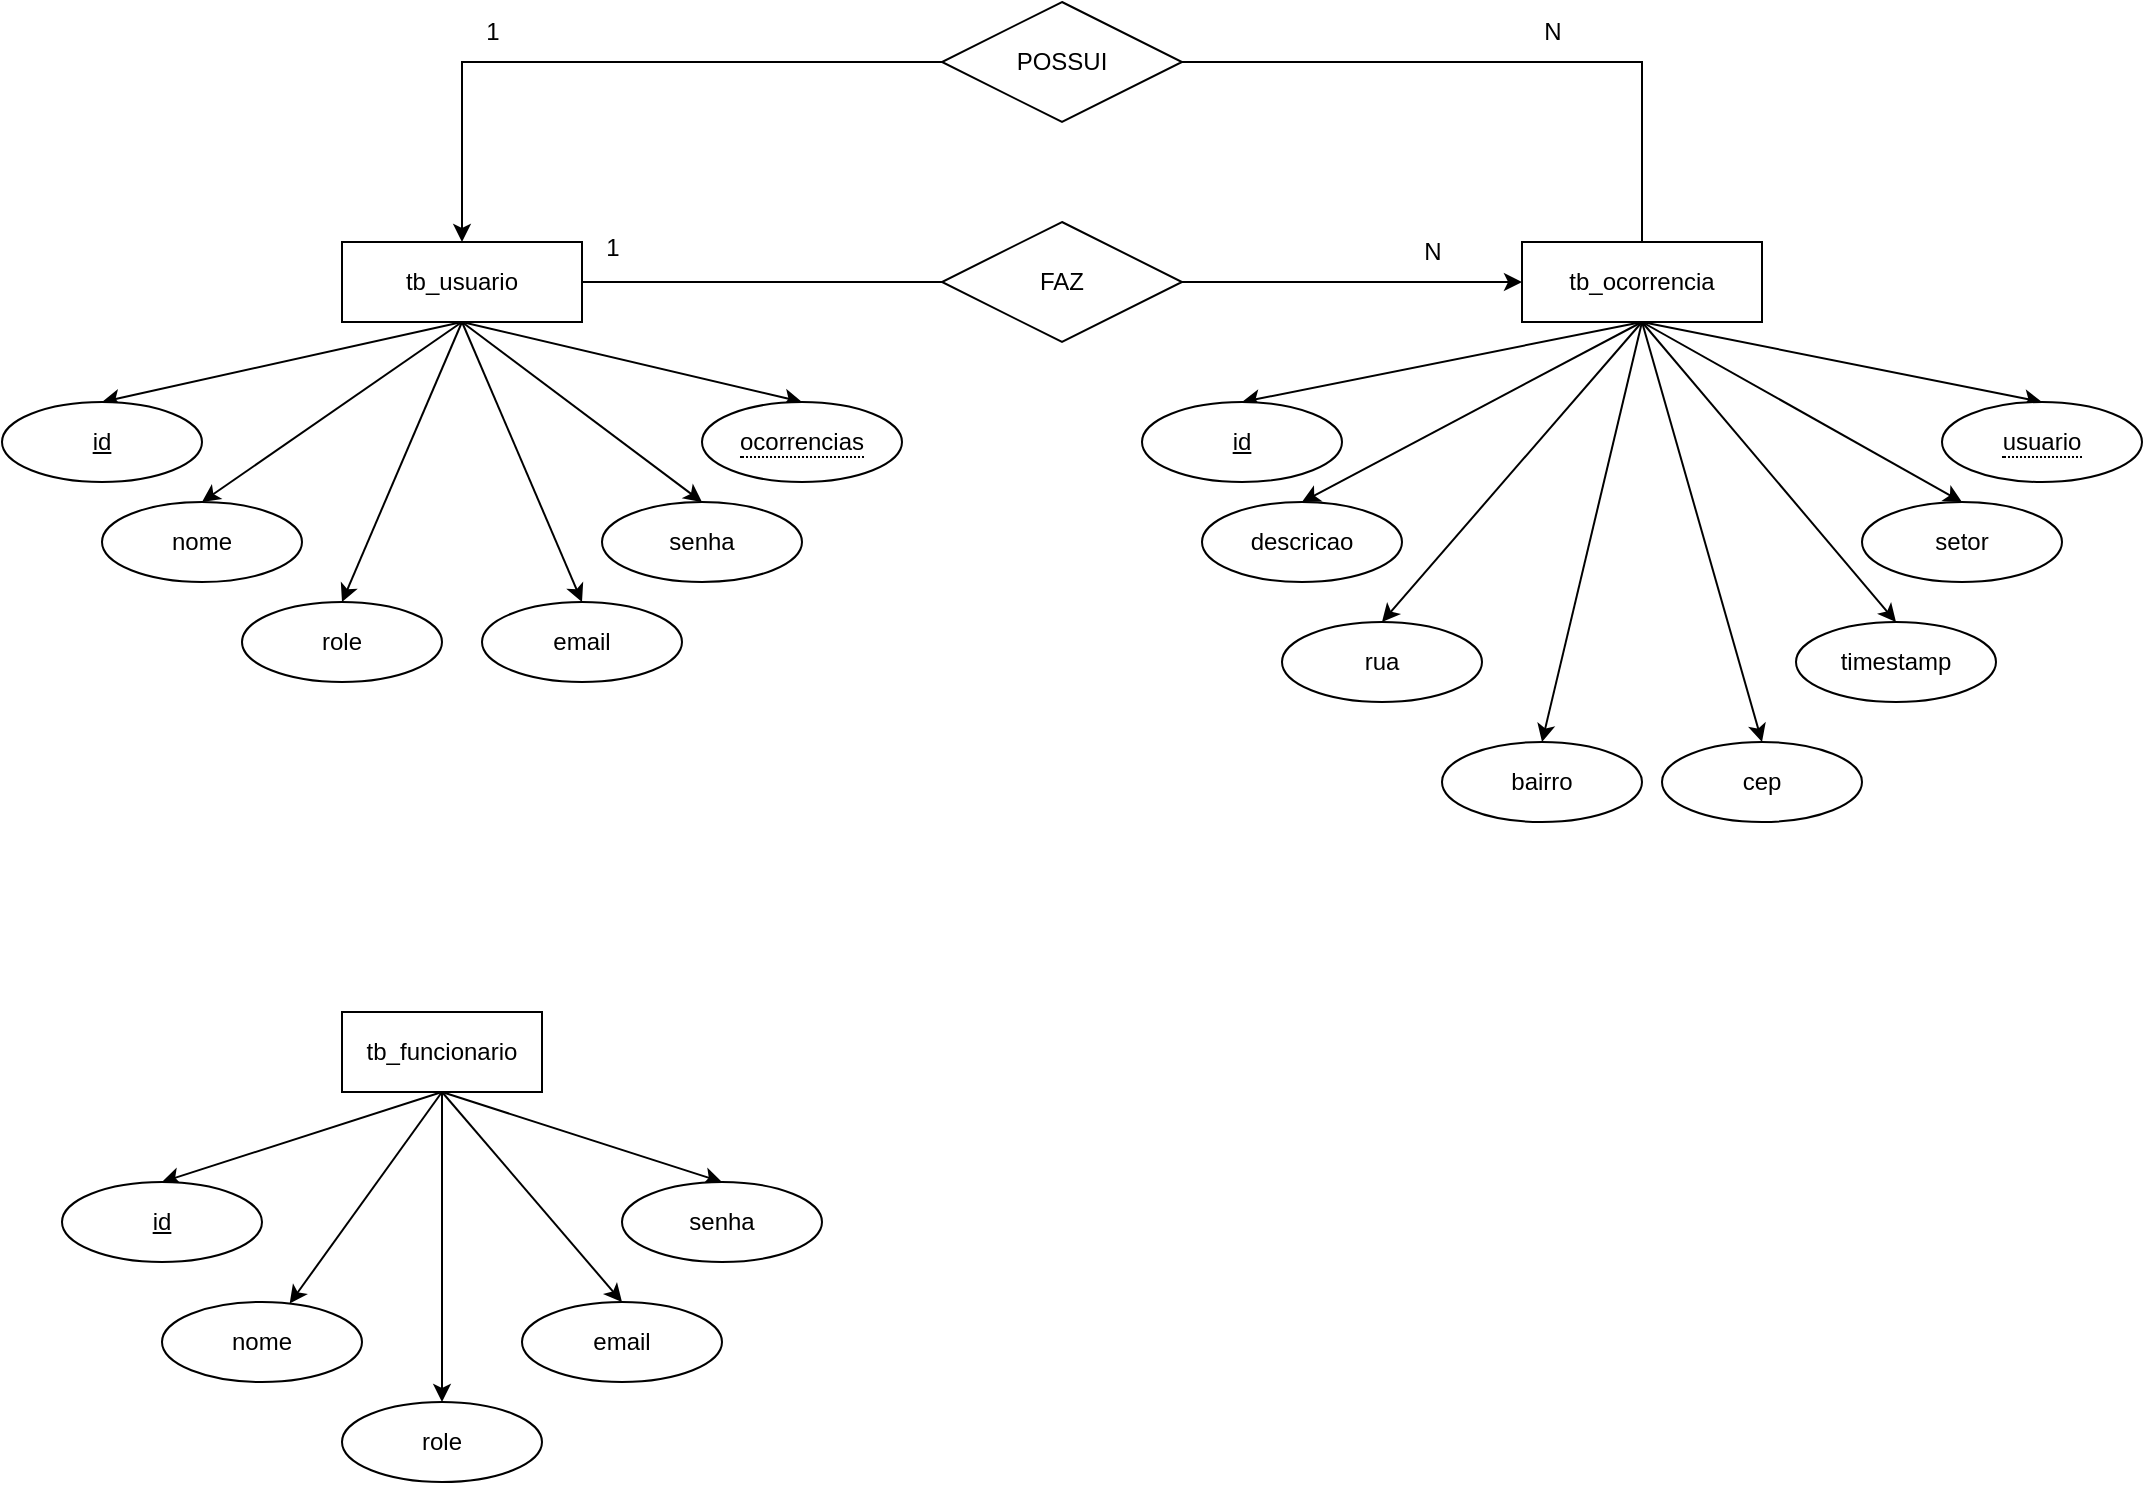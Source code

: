 <mxfile version="24.7.16">
  <diagram name="Página-1" id="BZrIooki-f4xo3m39g6X">
    <mxGraphModel dx="1106" dy="3256" grid="1" gridSize="10" guides="1" tooltips="1" connect="1" arrows="1" fold="1" page="1" pageScale="1" pageWidth="827" pageHeight="1169" math="0" shadow="0">
      <root>
        <mxCell id="0" />
        <mxCell id="1" parent="0" />
        <mxCell id="eyLXGdUFiboGXxb-YDFN-11" style="rounded=0;orthogonalLoop=1;jettySize=auto;html=1;exitX=0.5;exitY=1;exitDx=0;exitDy=0;entryX=0.5;entryY=0;entryDx=0;entryDy=0;" edge="1" parent="1" source="eyLXGdUFiboGXxb-YDFN-1" target="eyLXGdUFiboGXxb-YDFN-3">
          <mxGeometry relative="1" as="geometry" />
        </mxCell>
        <mxCell id="eyLXGdUFiboGXxb-YDFN-12" style="rounded=0;orthogonalLoop=1;jettySize=auto;html=1;exitX=0.5;exitY=1;exitDx=0;exitDy=0;entryX=0.5;entryY=0;entryDx=0;entryDy=0;" edge="1" parent="1" source="eyLXGdUFiboGXxb-YDFN-1" target="eyLXGdUFiboGXxb-YDFN-4">
          <mxGeometry relative="1" as="geometry" />
        </mxCell>
        <mxCell id="eyLXGdUFiboGXxb-YDFN-13" style="rounded=0;orthogonalLoop=1;jettySize=auto;html=1;exitX=0.5;exitY=1;exitDx=0;exitDy=0;entryX=0.5;entryY=0;entryDx=0;entryDy=0;" edge="1" parent="1" source="eyLXGdUFiboGXxb-YDFN-1" target="eyLXGdUFiboGXxb-YDFN-5">
          <mxGeometry relative="1" as="geometry" />
        </mxCell>
        <mxCell id="eyLXGdUFiboGXxb-YDFN-14" style="rounded=0;orthogonalLoop=1;jettySize=auto;html=1;exitX=0.5;exitY=1;exitDx=0;exitDy=0;entryX=0.5;entryY=0;entryDx=0;entryDy=0;" edge="1" parent="1" source="eyLXGdUFiboGXxb-YDFN-1" target="eyLXGdUFiboGXxb-YDFN-6">
          <mxGeometry relative="1" as="geometry" />
        </mxCell>
        <mxCell id="eyLXGdUFiboGXxb-YDFN-15" style="rounded=0;orthogonalLoop=1;jettySize=auto;html=1;exitX=0.5;exitY=1;exitDx=0;exitDy=0;entryX=0.5;entryY=0;entryDx=0;entryDy=0;" edge="1" parent="1" source="eyLXGdUFiboGXxb-YDFN-1" target="eyLXGdUFiboGXxb-YDFN-8">
          <mxGeometry relative="1" as="geometry" />
        </mxCell>
        <mxCell id="eyLXGdUFiboGXxb-YDFN-16" style="rounded=0;orthogonalLoop=1;jettySize=auto;html=1;exitX=0.5;exitY=1;exitDx=0;exitDy=0;entryX=0.5;entryY=0;entryDx=0;entryDy=0;" edge="1" parent="1" source="eyLXGdUFiboGXxb-YDFN-1" target="eyLXGdUFiboGXxb-YDFN-7">
          <mxGeometry relative="1" as="geometry" />
        </mxCell>
        <mxCell id="eyLXGdUFiboGXxb-YDFN-19" style="edgeStyle=orthogonalEdgeStyle;rounded=0;orthogonalLoop=1;jettySize=auto;html=1;exitX=1;exitY=0.5;exitDx=0;exitDy=0;entryX=0;entryY=0.5;entryDx=0;entryDy=0;endArrow=none;endFill=0;" edge="1" parent="1" source="eyLXGdUFiboGXxb-YDFN-1" target="eyLXGdUFiboGXxb-YDFN-18">
          <mxGeometry relative="1" as="geometry" />
        </mxCell>
        <mxCell id="eyLXGdUFiboGXxb-YDFN-1" value="tb_usuario" style="whiteSpace=wrap;html=1;align=center;" vertex="1" parent="1">
          <mxGeometry x="200" y="200" width="120" height="40" as="geometry" />
        </mxCell>
        <mxCell id="eyLXGdUFiboGXxb-YDFN-3" value="id" style="ellipse;whiteSpace=wrap;html=1;align=center;fontStyle=4;" vertex="1" parent="1">
          <mxGeometry x="30" y="280" width="100" height="40" as="geometry" />
        </mxCell>
        <mxCell id="eyLXGdUFiboGXxb-YDFN-4" value="nome" style="ellipse;whiteSpace=wrap;html=1;align=center;" vertex="1" parent="1">
          <mxGeometry x="80" y="330" width="100" height="40" as="geometry" />
        </mxCell>
        <mxCell id="eyLXGdUFiboGXxb-YDFN-5" value="role" style="ellipse;whiteSpace=wrap;html=1;align=center;" vertex="1" parent="1">
          <mxGeometry x="150" y="380" width="100" height="40" as="geometry" />
        </mxCell>
        <mxCell id="eyLXGdUFiboGXxb-YDFN-6" value="email" style="ellipse;whiteSpace=wrap;html=1;align=center;" vertex="1" parent="1">
          <mxGeometry x="270" y="380" width="100" height="40" as="geometry" />
        </mxCell>
        <mxCell id="eyLXGdUFiboGXxb-YDFN-7" value="senha" style="ellipse;whiteSpace=wrap;html=1;align=center;" vertex="1" parent="1">
          <mxGeometry x="330" y="330" width="100" height="40" as="geometry" />
        </mxCell>
        <mxCell id="eyLXGdUFiboGXxb-YDFN-8" value="&lt;span style=&quot;border-bottom: 1px dotted&quot;&gt;ocorrencias&lt;/span&gt;" style="ellipse;whiteSpace=wrap;html=1;align=center;" vertex="1" parent="1">
          <mxGeometry x="380" y="280" width="100" height="40" as="geometry" />
        </mxCell>
        <mxCell id="eyLXGdUFiboGXxb-YDFN-24" style="edgeStyle=orthogonalEdgeStyle;rounded=0;orthogonalLoop=1;jettySize=auto;html=1;exitX=0.5;exitY=0;exitDx=0;exitDy=0;entryX=1;entryY=0.5;entryDx=0;entryDy=0;endArrow=none;endFill=0;" edge="1" parent="1" source="eyLXGdUFiboGXxb-YDFN-17" target="eyLXGdUFiboGXxb-YDFN-23">
          <mxGeometry relative="1" as="geometry" />
        </mxCell>
        <mxCell id="eyLXGdUFiboGXxb-YDFN-36" style="rounded=0;orthogonalLoop=1;jettySize=auto;html=1;exitX=0.5;exitY=1;exitDx=0;exitDy=0;entryX=0.5;entryY=0;entryDx=0;entryDy=0;endArrow=classic;endFill=1;" edge="1" parent="1" source="eyLXGdUFiboGXxb-YDFN-17" target="eyLXGdUFiboGXxb-YDFN-28">
          <mxGeometry relative="1" as="geometry" />
        </mxCell>
        <mxCell id="eyLXGdUFiboGXxb-YDFN-37" style="rounded=0;orthogonalLoop=1;jettySize=auto;html=1;exitX=0.5;exitY=1;exitDx=0;exitDy=0;entryX=0.5;entryY=0;entryDx=0;entryDy=0;endArrow=classic;endFill=1;" edge="1" parent="1" source="eyLXGdUFiboGXxb-YDFN-17" target="eyLXGdUFiboGXxb-YDFN-29">
          <mxGeometry relative="1" as="geometry" />
        </mxCell>
        <mxCell id="eyLXGdUFiboGXxb-YDFN-38" style="rounded=0;orthogonalLoop=1;jettySize=auto;html=1;exitX=0.5;exitY=1;exitDx=0;exitDy=0;entryX=0.5;entryY=0;entryDx=0;entryDy=0;endArrow=classic;endFill=1;" edge="1" parent="1" source="eyLXGdUFiboGXxb-YDFN-17" target="eyLXGdUFiboGXxb-YDFN-31">
          <mxGeometry relative="1" as="geometry" />
        </mxCell>
        <mxCell id="eyLXGdUFiboGXxb-YDFN-39" style="rounded=0;orthogonalLoop=1;jettySize=auto;html=1;exitX=0.5;exitY=1;exitDx=0;exitDy=0;entryX=0.5;entryY=0;entryDx=0;entryDy=0;endArrow=classic;endFill=1;" edge="1" parent="1" source="eyLXGdUFiboGXxb-YDFN-17" target="eyLXGdUFiboGXxb-YDFN-32">
          <mxGeometry relative="1" as="geometry" />
        </mxCell>
        <mxCell id="eyLXGdUFiboGXxb-YDFN-40" style="rounded=0;orthogonalLoop=1;jettySize=auto;html=1;exitX=0.5;exitY=1;exitDx=0;exitDy=0;entryX=0.5;entryY=0;entryDx=0;entryDy=0;endArrow=classic;endFill=1;" edge="1" parent="1" source="eyLXGdUFiboGXxb-YDFN-17" target="eyLXGdUFiboGXxb-YDFN-34">
          <mxGeometry relative="1" as="geometry" />
        </mxCell>
        <mxCell id="eyLXGdUFiboGXxb-YDFN-41" style="rounded=0;orthogonalLoop=1;jettySize=auto;html=1;exitX=0.5;exitY=1;exitDx=0;exitDy=0;entryX=0.5;entryY=0;entryDx=0;entryDy=0;endArrow=classic;endFill=1;" edge="1" parent="1" source="eyLXGdUFiboGXxb-YDFN-17" target="eyLXGdUFiboGXxb-YDFN-35">
          <mxGeometry relative="1" as="geometry" />
        </mxCell>
        <mxCell id="eyLXGdUFiboGXxb-YDFN-42" style="rounded=0;orthogonalLoop=1;jettySize=auto;html=1;exitX=0.5;exitY=1;exitDx=0;exitDy=0;entryX=0.5;entryY=0;entryDx=0;entryDy=0;endArrow=classic;endFill=1;" edge="1" parent="1" source="eyLXGdUFiboGXxb-YDFN-17" target="eyLXGdUFiboGXxb-YDFN-33">
          <mxGeometry relative="1" as="geometry" />
        </mxCell>
        <mxCell id="eyLXGdUFiboGXxb-YDFN-43" style="rounded=0;orthogonalLoop=1;jettySize=auto;html=1;exitX=0.5;exitY=1;exitDx=0;exitDy=0;entryX=0.5;entryY=0;entryDx=0;entryDy=0;endArrow=classic;endFill=1;" edge="1" parent="1" source="eyLXGdUFiboGXxb-YDFN-17" target="eyLXGdUFiboGXxb-YDFN-30">
          <mxGeometry relative="1" as="geometry" />
        </mxCell>
        <mxCell id="eyLXGdUFiboGXxb-YDFN-17" value="tb_ocorrencia" style="whiteSpace=wrap;html=1;align=center;" vertex="1" parent="1">
          <mxGeometry x="790" y="200" width="120" height="40" as="geometry" />
        </mxCell>
        <mxCell id="eyLXGdUFiboGXxb-YDFN-20" style="edgeStyle=orthogonalEdgeStyle;rounded=0;orthogonalLoop=1;jettySize=auto;html=1;exitX=1;exitY=0.5;exitDx=0;exitDy=0;entryX=0;entryY=0.5;entryDx=0;entryDy=0;" edge="1" parent="1" source="eyLXGdUFiboGXxb-YDFN-18" target="eyLXGdUFiboGXxb-YDFN-17">
          <mxGeometry relative="1" as="geometry" />
        </mxCell>
        <mxCell id="eyLXGdUFiboGXxb-YDFN-18" value="FAZ" style="shape=rhombus;perimeter=rhombusPerimeter;whiteSpace=wrap;html=1;align=center;" vertex="1" parent="1">
          <mxGeometry x="500" y="190" width="120" height="60" as="geometry" />
        </mxCell>
        <mxCell id="eyLXGdUFiboGXxb-YDFN-21" value="1" style="text;html=1;align=center;verticalAlign=middle;resizable=0;points=[];autosize=1;strokeColor=none;fillColor=none;" vertex="1" parent="1">
          <mxGeometry x="320" y="188" width="30" height="30" as="geometry" />
        </mxCell>
        <mxCell id="eyLXGdUFiboGXxb-YDFN-22" value="N" style="text;html=1;align=center;verticalAlign=middle;resizable=0;points=[];autosize=1;strokeColor=none;fillColor=none;" vertex="1" parent="1">
          <mxGeometry x="730" y="190" width="30" height="30" as="geometry" />
        </mxCell>
        <mxCell id="eyLXGdUFiboGXxb-YDFN-25" style="edgeStyle=orthogonalEdgeStyle;rounded=0;orthogonalLoop=1;jettySize=auto;html=1;exitX=0;exitY=0.5;exitDx=0;exitDy=0;entryX=0.5;entryY=0;entryDx=0;entryDy=0;" edge="1" parent="1" source="eyLXGdUFiboGXxb-YDFN-23" target="eyLXGdUFiboGXxb-YDFN-1">
          <mxGeometry relative="1" as="geometry" />
        </mxCell>
        <mxCell id="eyLXGdUFiboGXxb-YDFN-23" value="POSSUI" style="shape=rhombus;perimeter=rhombusPerimeter;whiteSpace=wrap;html=1;align=center;" vertex="1" parent="1">
          <mxGeometry x="500" y="80" width="120" height="60" as="geometry" />
        </mxCell>
        <mxCell id="eyLXGdUFiboGXxb-YDFN-26" value="N" style="text;html=1;align=center;verticalAlign=middle;resizable=0;points=[];autosize=1;strokeColor=none;fillColor=none;" vertex="1" parent="1">
          <mxGeometry x="790" y="80" width="30" height="30" as="geometry" />
        </mxCell>
        <mxCell id="eyLXGdUFiboGXxb-YDFN-27" value="1" style="text;html=1;align=center;verticalAlign=middle;resizable=0;points=[];autosize=1;strokeColor=none;fillColor=none;" vertex="1" parent="1">
          <mxGeometry x="260" y="80" width="30" height="30" as="geometry" />
        </mxCell>
        <mxCell id="eyLXGdUFiboGXxb-YDFN-28" value="id" style="ellipse;whiteSpace=wrap;html=1;align=center;fontStyle=4;" vertex="1" parent="1">
          <mxGeometry x="600" y="280" width="100" height="40" as="geometry" />
        </mxCell>
        <mxCell id="eyLXGdUFiboGXxb-YDFN-29" value="descricao" style="ellipse;whiteSpace=wrap;html=1;align=center;" vertex="1" parent="1">
          <mxGeometry x="630" y="330" width="100" height="40" as="geometry" />
        </mxCell>
        <mxCell id="eyLXGdUFiboGXxb-YDFN-30" value="&lt;span style=&quot;border-bottom: 1px dotted&quot;&gt;usuario&lt;/span&gt;" style="ellipse;whiteSpace=wrap;html=1;align=center;" vertex="1" parent="1">
          <mxGeometry x="1000" y="280" width="100" height="40" as="geometry" />
        </mxCell>
        <mxCell id="eyLXGdUFiboGXxb-YDFN-31" value="rua&lt;span style=&quot;color: rgba(0, 0, 0, 0); font-family: monospace; font-size: 0px; text-align: start; text-wrap: nowrap;&quot;&gt;%3CmxGraphModel%3E%3Croot%3E%3CmxCell%20id%3D%220%22%2F%3E%3CmxCell%20id%3D%221%22%20parent%3D%220%22%2F%3E%3CmxCell%20id%3D%222%22%20value%3D%22descricao%22%20style%3D%22ellipse%3BwhiteSpace%3Dwrap%3Bhtml%3D1%3Balign%3Dcenter%3B%22%20vertex%3D%221%22%20parent%3D%221%22%3E%3CmxGeometry%20x%3D%22720%22%20y%3D%22360%22%20width%3D%22100%22%20height%3D%2240%22%20as%3D%22geometry%22%2F%3E%3C%2FmxCell%3E%3C%2Froot%3E%3C%2FmxGraphModel%3E&lt;/span&gt;" style="ellipse;whiteSpace=wrap;html=1;align=center;" vertex="1" parent="1">
          <mxGeometry x="670" y="390" width="100" height="40" as="geometry" />
        </mxCell>
        <mxCell id="eyLXGdUFiboGXxb-YDFN-32" value="bairro" style="ellipse;whiteSpace=wrap;html=1;align=center;" vertex="1" parent="1">
          <mxGeometry x="750" y="450" width="100" height="40" as="geometry" />
        </mxCell>
        <mxCell id="eyLXGdUFiboGXxb-YDFN-33" value="timestamp" style="ellipse;whiteSpace=wrap;html=1;align=center;" vertex="1" parent="1">
          <mxGeometry x="927" y="390" width="100" height="40" as="geometry" />
        </mxCell>
        <mxCell id="eyLXGdUFiboGXxb-YDFN-34" value="cep" style="ellipse;whiteSpace=wrap;html=1;align=center;" vertex="1" parent="1">
          <mxGeometry x="860" y="450" width="100" height="40" as="geometry" />
        </mxCell>
        <mxCell id="eyLXGdUFiboGXxb-YDFN-35" value="setor" style="ellipse;whiteSpace=wrap;html=1;align=center;" vertex="1" parent="1">
          <mxGeometry x="960" y="330" width="100" height="40" as="geometry" />
        </mxCell>
        <mxCell id="eyLXGdUFiboGXxb-YDFN-50" style="rounded=0;orthogonalLoop=1;jettySize=auto;html=1;exitX=0.5;exitY=1;exitDx=0;exitDy=0;entryX=0.5;entryY=0;entryDx=0;entryDy=0;" edge="1" parent="1" source="eyLXGdUFiboGXxb-YDFN-44" target="eyLXGdUFiboGXxb-YDFN-45">
          <mxGeometry relative="1" as="geometry" />
        </mxCell>
        <mxCell id="eyLXGdUFiboGXxb-YDFN-51" style="rounded=0;orthogonalLoop=1;jettySize=auto;html=1;exitX=0.5;exitY=1;exitDx=0;exitDy=0;" edge="1" parent="1" source="eyLXGdUFiboGXxb-YDFN-44" target="eyLXGdUFiboGXxb-YDFN-46">
          <mxGeometry relative="1" as="geometry" />
        </mxCell>
        <mxCell id="eyLXGdUFiboGXxb-YDFN-52" style="rounded=0;orthogonalLoop=1;jettySize=auto;html=1;exitX=0.5;exitY=1;exitDx=0;exitDy=0;entryX=0.5;entryY=0;entryDx=0;entryDy=0;" edge="1" parent="1" source="eyLXGdUFiboGXxb-YDFN-44" target="eyLXGdUFiboGXxb-YDFN-47">
          <mxGeometry relative="1" as="geometry" />
        </mxCell>
        <mxCell id="eyLXGdUFiboGXxb-YDFN-53" style="rounded=0;orthogonalLoop=1;jettySize=auto;html=1;exitX=0.5;exitY=1;exitDx=0;exitDy=0;entryX=0.5;entryY=0;entryDx=0;entryDy=0;" edge="1" parent="1" source="eyLXGdUFiboGXxb-YDFN-44" target="eyLXGdUFiboGXxb-YDFN-48">
          <mxGeometry relative="1" as="geometry" />
        </mxCell>
        <mxCell id="eyLXGdUFiboGXxb-YDFN-54" style="rounded=0;orthogonalLoop=1;jettySize=auto;html=1;exitX=0.5;exitY=1;exitDx=0;exitDy=0;entryX=0.5;entryY=0;entryDx=0;entryDy=0;" edge="1" parent="1" source="eyLXGdUFiboGXxb-YDFN-44" target="eyLXGdUFiboGXxb-YDFN-49">
          <mxGeometry relative="1" as="geometry" />
        </mxCell>
        <mxCell id="eyLXGdUFiboGXxb-YDFN-44" value="tb_funcionario" style="whiteSpace=wrap;html=1;align=center;" vertex="1" parent="1">
          <mxGeometry x="200" y="585" width="100" height="40" as="geometry" />
        </mxCell>
        <mxCell id="eyLXGdUFiboGXxb-YDFN-45" value="id" style="ellipse;whiteSpace=wrap;html=1;align=center;fontStyle=4;" vertex="1" parent="1">
          <mxGeometry x="60" y="670" width="100" height="40" as="geometry" />
        </mxCell>
        <mxCell id="eyLXGdUFiboGXxb-YDFN-46" value="nome" style="ellipse;whiteSpace=wrap;html=1;align=center;" vertex="1" parent="1">
          <mxGeometry x="110" y="730" width="100" height="40" as="geometry" />
        </mxCell>
        <mxCell id="eyLXGdUFiboGXxb-YDFN-47" value="role" style="ellipse;whiteSpace=wrap;html=1;align=center;" vertex="1" parent="1">
          <mxGeometry x="200" y="780" width="100" height="40" as="geometry" />
        </mxCell>
        <mxCell id="eyLXGdUFiboGXxb-YDFN-48" value="email" style="ellipse;whiteSpace=wrap;html=1;align=center;" vertex="1" parent="1">
          <mxGeometry x="290" y="730" width="100" height="40" as="geometry" />
        </mxCell>
        <mxCell id="eyLXGdUFiboGXxb-YDFN-49" value="senha" style="ellipse;whiteSpace=wrap;html=1;align=center;" vertex="1" parent="1">
          <mxGeometry x="340" y="670" width="100" height="40" as="geometry" />
        </mxCell>
      </root>
    </mxGraphModel>
  </diagram>
</mxfile>
